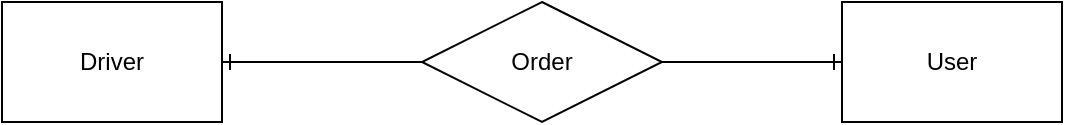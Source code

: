 <mxfile version="16.6.5" type="github">
  <diagram id="R2lEEEUBdFMjLlhIrx00" name="Page-1">
    <mxGraphModel dx="1422" dy="723" grid="1" gridSize="10" guides="1" tooltips="1" connect="1" arrows="1" fold="1" page="1" pageScale="1" pageWidth="850" pageHeight="1100" math="0" shadow="0" extFonts="Permanent Marker^https://fonts.googleapis.com/css?family=Permanent+Marker">
      <root>
        <mxCell id="0" />
        <mxCell id="1" parent="0" />
        <mxCell id="6i0Xa6GEliDMpJBAegYM-1" value="Driver" style="whiteSpace=wrap;html=1;align=center;" vertex="1" parent="1">
          <mxGeometry x="140" y="140" width="110" height="60" as="geometry" />
        </mxCell>
        <mxCell id="6i0Xa6GEliDMpJBAegYM-2" value="User" style="whiteSpace=wrap;html=1;align=center;" vertex="1" parent="1">
          <mxGeometry x="560" y="140" width="110" height="60" as="geometry" />
        </mxCell>
        <mxCell id="6i0Xa6GEliDMpJBAegYM-5" value="Order" style="shape=rhombus;perimeter=rhombusPerimeter;whiteSpace=wrap;html=1;align=center;" vertex="1" parent="1">
          <mxGeometry x="350" y="140" width="120" height="60" as="geometry" />
        </mxCell>
        <mxCell id="6i0Xa6GEliDMpJBAegYM-6" value="" style="edgeStyle=entityRelationEdgeStyle;fontSize=12;html=1;endArrow=ERone;endFill=1;rounded=0;entryX=0;entryY=0.5;entryDx=0;entryDy=0;" edge="1" parent="1" source="6i0Xa6GEliDMpJBAegYM-5" target="6i0Xa6GEliDMpJBAegYM-2">
          <mxGeometry width="100" height="100" relative="1" as="geometry">
            <mxPoint x="370" y="430" as="sourcePoint" />
            <mxPoint x="470" y="330" as="targetPoint" />
          </mxGeometry>
        </mxCell>
        <mxCell id="6i0Xa6GEliDMpJBAegYM-7" value="" style="edgeStyle=entityRelationEdgeStyle;fontSize=12;html=1;endArrow=ERone;endFill=1;rounded=0;entryX=1;entryY=0.5;entryDx=0;entryDy=0;exitX=0;exitY=0.5;exitDx=0;exitDy=0;" edge="1" parent="1" source="6i0Xa6GEliDMpJBAegYM-5" target="6i0Xa6GEliDMpJBAegYM-1">
          <mxGeometry width="100" height="100" relative="1" as="geometry">
            <mxPoint x="370" y="430" as="sourcePoint" />
            <mxPoint x="470" y="330" as="targetPoint" />
          </mxGeometry>
        </mxCell>
      </root>
    </mxGraphModel>
  </diagram>
</mxfile>
